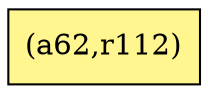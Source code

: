digraph G {
rankdir=BT;ranksep="2.0";
"(a62,r112)" [shape=record,fillcolor=khaki1,style=filled,label="{(a62,r112)}"];
}